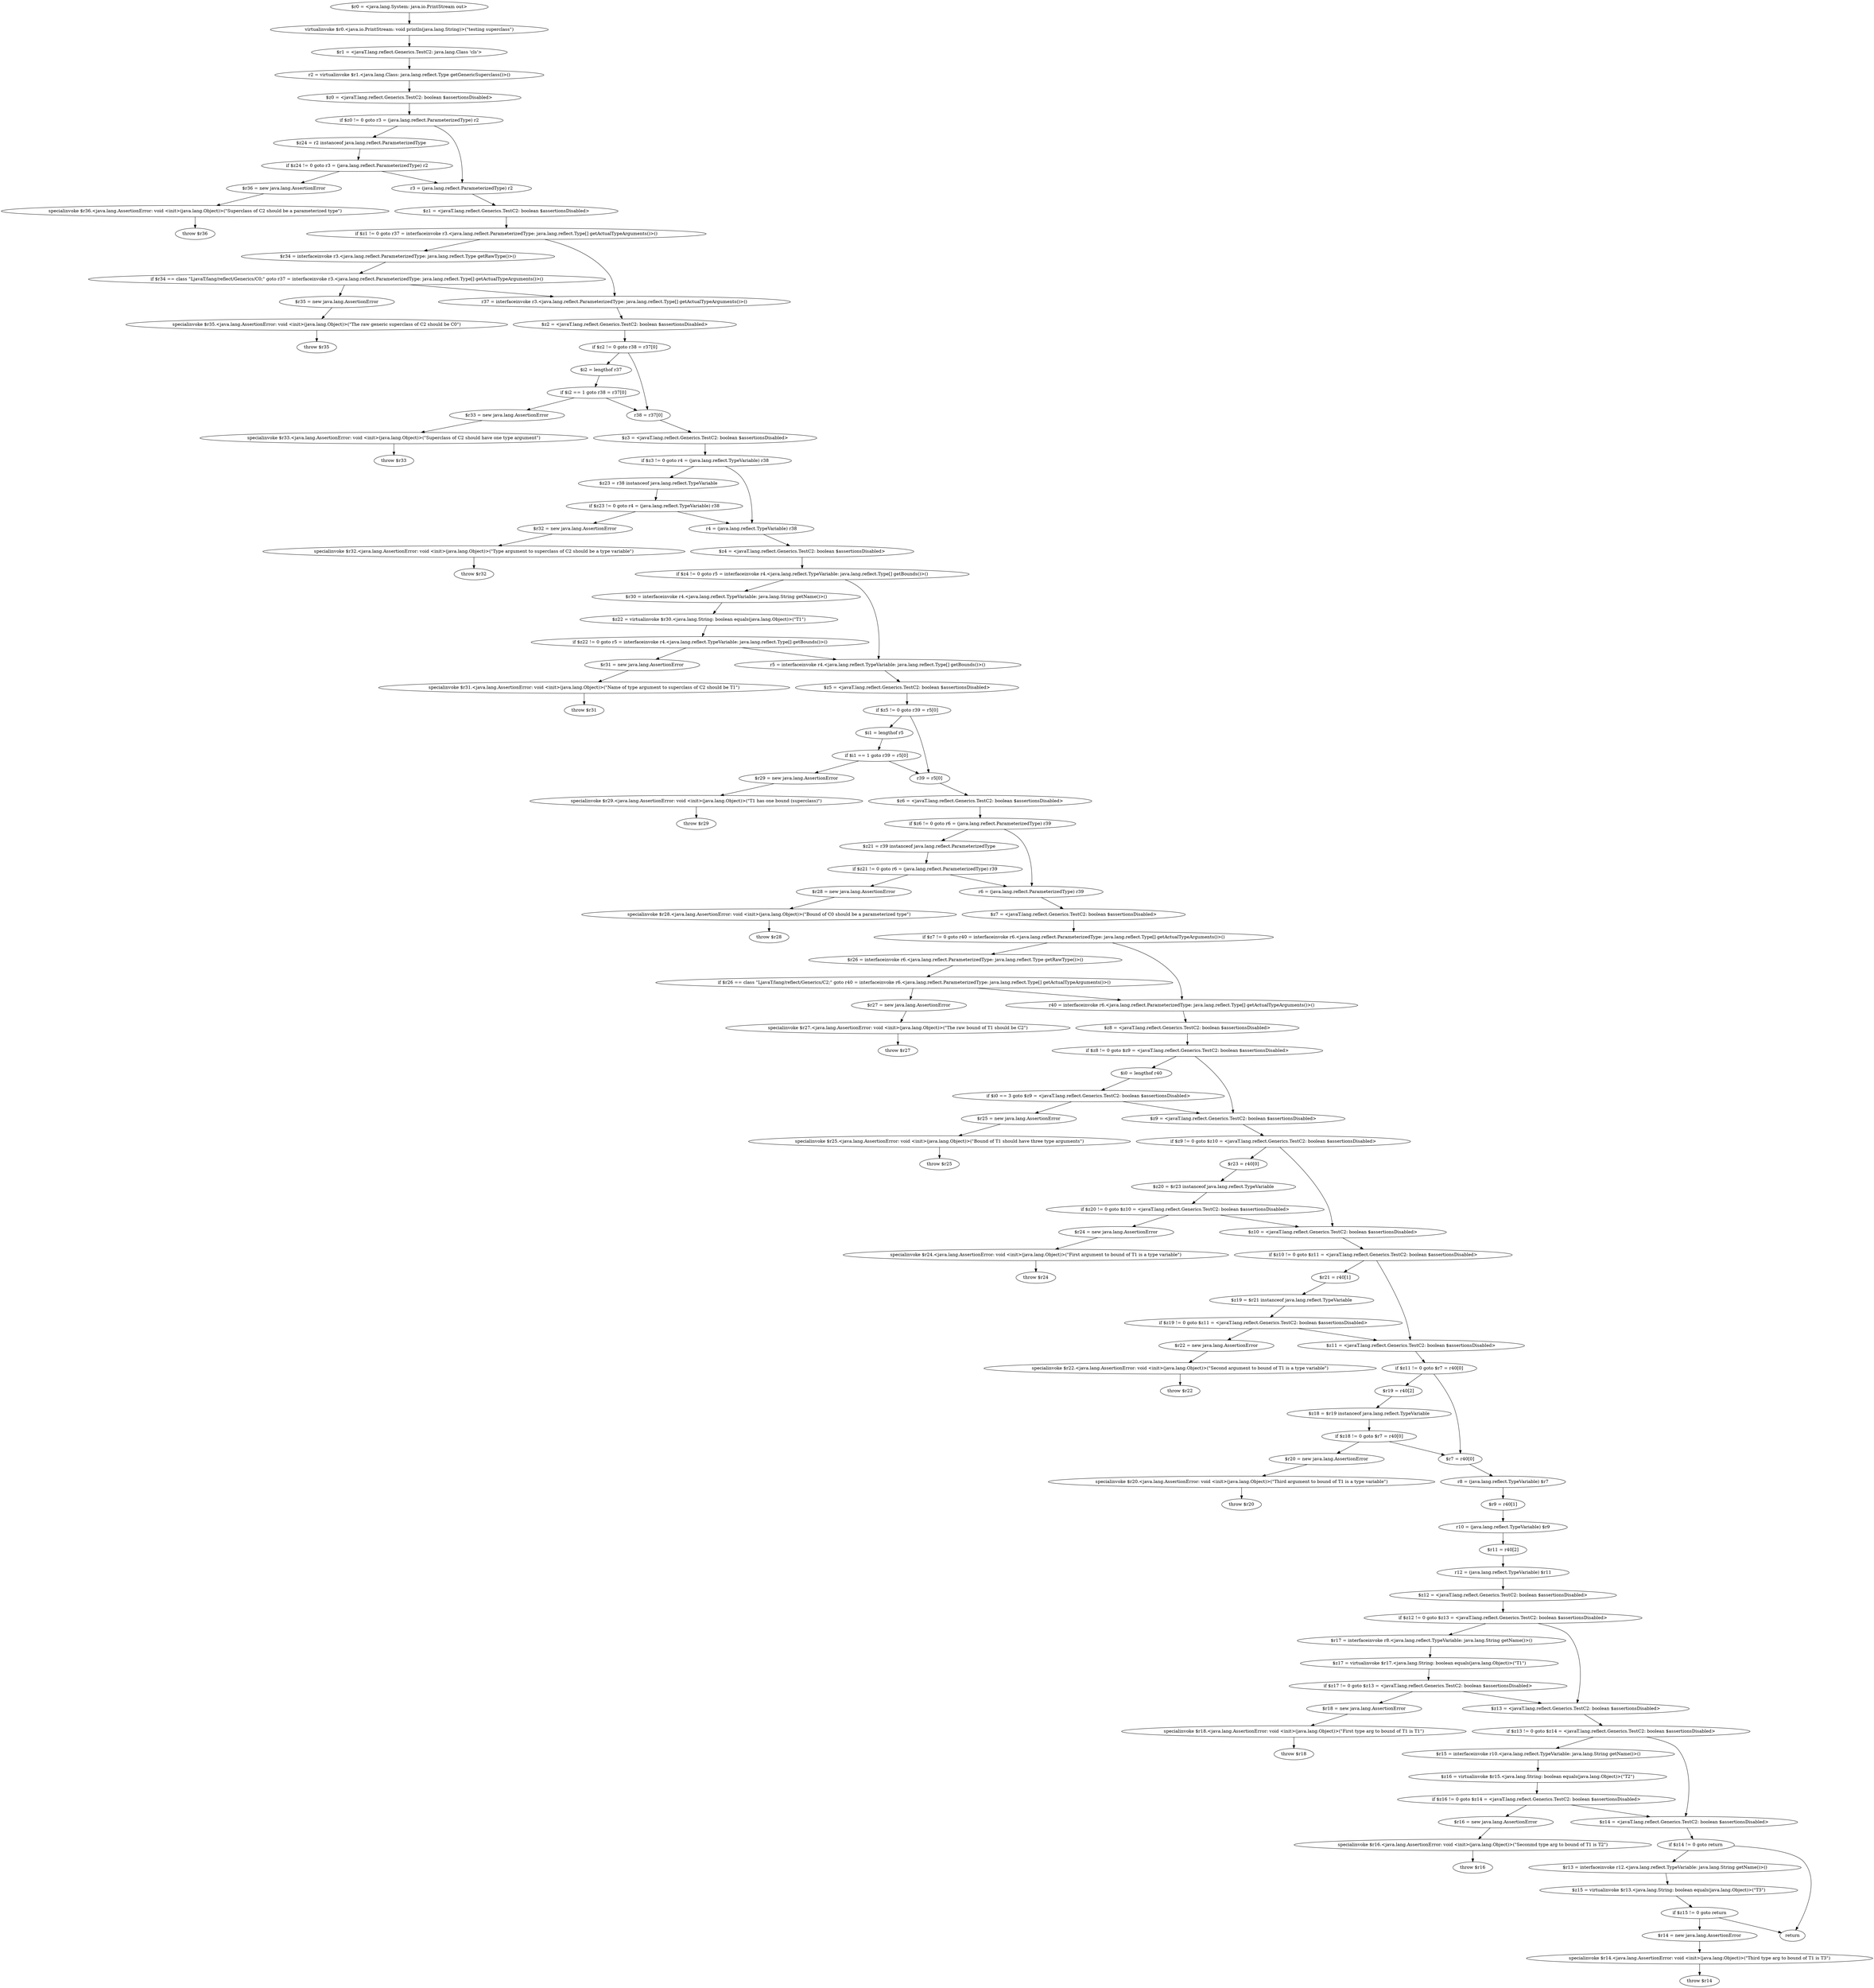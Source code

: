 digraph "unitGraph" {
    "$r0 = <java.lang.System: java.io.PrintStream out>"
    "virtualinvoke $r0.<java.io.PrintStream: void println(java.lang.String)>(\"testing superclass\")"
    "$r1 = <javaT.lang.reflect.Generics.TestC2: java.lang.Class 'cls'>"
    "r2 = virtualinvoke $r1.<java.lang.Class: java.lang.reflect.Type getGenericSuperclass()>()"
    "$z0 = <javaT.lang.reflect.Generics.TestC2: boolean $assertionsDisabled>"
    "if $z0 != 0 goto r3 = (java.lang.reflect.ParameterizedType) r2"
    "$z24 = r2 instanceof java.lang.reflect.ParameterizedType"
    "if $z24 != 0 goto r3 = (java.lang.reflect.ParameterizedType) r2"
    "$r36 = new java.lang.AssertionError"
    "specialinvoke $r36.<java.lang.AssertionError: void <init>(java.lang.Object)>(\"Superclass of C2 should be a parameterized type\")"
    "throw $r36"
    "r3 = (java.lang.reflect.ParameterizedType) r2"
    "$z1 = <javaT.lang.reflect.Generics.TestC2: boolean $assertionsDisabled>"
    "if $z1 != 0 goto r37 = interfaceinvoke r3.<java.lang.reflect.ParameterizedType: java.lang.reflect.Type[] getActualTypeArguments()>()"
    "$r34 = interfaceinvoke r3.<java.lang.reflect.ParameterizedType: java.lang.reflect.Type getRawType()>()"
    "if $r34 == class \"LjavaT/lang/reflect/Generics/C0;\" goto r37 = interfaceinvoke r3.<java.lang.reflect.ParameterizedType: java.lang.reflect.Type[] getActualTypeArguments()>()"
    "$r35 = new java.lang.AssertionError"
    "specialinvoke $r35.<java.lang.AssertionError: void <init>(java.lang.Object)>(\"The raw generic superclass of C2 should be C0\")"
    "throw $r35"
    "r37 = interfaceinvoke r3.<java.lang.reflect.ParameterizedType: java.lang.reflect.Type[] getActualTypeArguments()>()"
    "$z2 = <javaT.lang.reflect.Generics.TestC2: boolean $assertionsDisabled>"
    "if $z2 != 0 goto r38 = r37[0]"
    "$i2 = lengthof r37"
    "if $i2 == 1 goto r38 = r37[0]"
    "$r33 = new java.lang.AssertionError"
    "specialinvoke $r33.<java.lang.AssertionError: void <init>(java.lang.Object)>(\"Superclass of C2 should have one type argument\")"
    "throw $r33"
    "r38 = r37[0]"
    "$z3 = <javaT.lang.reflect.Generics.TestC2: boolean $assertionsDisabled>"
    "if $z3 != 0 goto r4 = (java.lang.reflect.TypeVariable) r38"
    "$z23 = r38 instanceof java.lang.reflect.TypeVariable"
    "if $z23 != 0 goto r4 = (java.lang.reflect.TypeVariable) r38"
    "$r32 = new java.lang.AssertionError"
    "specialinvoke $r32.<java.lang.AssertionError: void <init>(java.lang.Object)>(\"Type argument to superclass of C2 should be a type variable\")"
    "throw $r32"
    "r4 = (java.lang.reflect.TypeVariable) r38"
    "$z4 = <javaT.lang.reflect.Generics.TestC2: boolean $assertionsDisabled>"
    "if $z4 != 0 goto r5 = interfaceinvoke r4.<java.lang.reflect.TypeVariable: java.lang.reflect.Type[] getBounds()>()"
    "$r30 = interfaceinvoke r4.<java.lang.reflect.TypeVariable: java.lang.String getName()>()"
    "$z22 = virtualinvoke $r30.<java.lang.String: boolean equals(java.lang.Object)>(\"T1\")"
    "if $z22 != 0 goto r5 = interfaceinvoke r4.<java.lang.reflect.TypeVariable: java.lang.reflect.Type[] getBounds()>()"
    "$r31 = new java.lang.AssertionError"
    "specialinvoke $r31.<java.lang.AssertionError: void <init>(java.lang.Object)>(\"Name of type argument to superclass of C2 should be T1\")"
    "throw $r31"
    "r5 = interfaceinvoke r4.<java.lang.reflect.TypeVariable: java.lang.reflect.Type[] getBounds()>()"
    "$z5 = <javaT.lang.reflect.Generics.TestC2: boolean $assertionsDisabled>"
    "if $z5 != 0 goto r39 = r5[0]"
    "$i1 = lengthof r5"
    "if $i1 == 1 goto r39 = r5[0]"
    "$r29 = new java.lang.AssertionError"
    "specialinvoke $r29.<java.lang.AssertionError: void <init>(java.lang.Object)>(\"T1 has one bound (superclass)\")"
    "throw $r29"
    "r39 = r5[0]"
    "$z6 = <javaT.lang.reflect.Generics.TestC2: boolean $assertionsDisabled>"
    "if $z6 != 0 goto r6 = (java.lang.reflect.ParameterizedType) r39"
    "$z21 = r39 instanceof java.lang.reflect.ParameterizedType"
    "if $z21 != 0 goto r6 = (java.lang.reflect.ParameterizedType) r39"
    "$r28 = new java.lang.AssertionError"
    "specialinvoke $r28.<java.lang.AssertionError: void <init>(java.lang.Object)>(\"Bound of C0 should be a parameterized type\")"
    "throw $r28"
    "r6 = (java.lang.reflect.ParameterizedType) r39"
    "$z7 = <javaT.lang.reflect.Generics.TestC2: boolean $assertionsDisabled>"
    "if $z7 != 0 goto r40 = interfaceinvoke r6.<java.lang.reflect.ParameterizedType: java.lang.reflect.Type[] getActualTypeArguments()>()"
    "$r26 = interfaceinvoke r6.<java.lang.reflect.ParameterizedType: java.lang.reflect.Type getRawType()>()"
    "if $r26 == class \"LjavaT/lang/reflect/Generics/C2;\" goto r40 = interfaceinvoke r6.<java.lang.reflect.ParameterizedType: java.lang.reflect.Type[] getActualTypeArguments()>()"
    "$r27 = new java.lang.AssertionError"
    "specialinvoke $r27.<java.lang.AssertionError: void <init>(java.lang.Object)>(\"The raw bound of T1 should be C2\")"
    "throw $r27"
    "r40 = interfaceinvoke r6.<java.lang.reflect.ParameterizedType: java.lang.reflect.Type[] getActualTypeArguments()>()"
    "$z8 = <javaT.lang.reflect.Generics.TestC2: boolean $assertionsDisabled>"
    "if $z8 != 0 goto $z9 = <javaT.lang.reflect.Generics.TestC2: boolean $assertionsDisabled>"
    "$i0 = lengthof r40"
    "if $i0 == 3 goto $z9 = <javaT.lang.reflect.Generics.TestC2: boolean $assertionsDisabled>"
    "$r25 = new java.lang.AssertionError"
    "specialinvoke $r25.<java.lang.AssertionError: void <init>(java.lang.Object)>(\"Bound of T1 should have three type arguments\")"
    "throw $r25"
    "$z9 = <javaT.lang.reflect.Generics.TestC2: boolean $assertionsDisabled>"
    "if $z9 != 0 goto $z10 = <javaT.lang.reflect.Generics.TestC2: boolean $assertionsDisabled>"
    "$r23 = r40[0]"
    "$z20 = $r23 instanceof java.lang.reflect.TypeVariable"
    "if $z20 != 0 goto $z10 = <javaT.lang.reflect.Generics.TestC2: boolean $assertionsDisabled>"
    "$r24 = new java.lang.AssertionError"
    "specialinvoke $r24.<java.lang.AssertionError: void <init>(java.lang.Object)>(\"First argument to bound of T1 is a type variable\")"
    "throw $r24"
    "$z10 = <javaT.lang.reflect.Generics.TestC2: boolean $assertionsDisabled>"
    "if $z10 != 0 goto $z11 = <javaT.lang.reflect.Generics.TestC2: boolean $assertionsDisabled>"
    "$r21 = r40[1]"
    "$z19 = $r21 instanceof java.lang.reflect.TypeVariable"
    "if $z19 != 0 goto $z11 = <javaT.lang.reflect.Generics.TestC2: boolean $assertionsDisabled>"
    "$r22 = new java.lang.AssertionError"
    "specialinvoke $r22.<java.lang.AssertionError: void <init>(java.lang.Object)>(\"Second argument to bound of T1 is a type variable\")"
    "throw $r22"
    "$z11 = <javaT.lang.reflect.Generics.TestC2: boolean $assertionsDisabled>"
    "if $z11 != 0 goto $r7 = r40[0]"
    "$r19 = r40[2]"
    "$z18 = $r19 instanceof java.lang.reflect.TypeVariable"
    "if $z18 != 0 goto $r7 = r40[0]"
    "$r20 = new java.lang.AssertionError"
    "specialinvoke $r20.<java.lang.AssertionError: void <init>(java.lang.Object)>(\"Third argument to bound of T1 is a type variable\")"
    "throw $r20"
    "$r7 = r40[0]"
    "r8 = (java.lang.reflect.TypeVariable) $r7"
    "$r9 = r40[1]"
    "r10 = (java.lang.reflect.TypeVariable) $r9"
    "$r11 = r40[2]"
    "r12 = (java.lang.reflect.TypeVariable) $r11"
    "$z12 = <javaT.lang.reflect.Generics.TestC2: boolean $assertionsDisabled>"
    "if $z12 != 0 goto $z13 = <javaT.lang.reflect.Generics.TestC2: boolean $assertionsDisabled>"
    "$r17 = interfaceinvoke r8.<java.lang.reflect.TypeVariable: java.lang.String getName()>()"
    "$z17 = virtualinvoke $r17.<java.lang.String: boolean equals(java.lang.Object)>(\"T1\")"
    "if $z17 != 0 goto $z13 = <javaT.lang.reflect.Generics.TestC2: boolean $assertionsDisabled>"
    "$r18 = new java.lang.AssertionError"
    "specialinvoke $r18.<java.lang.AssertionError: void <init>(java.lang.Object)>(\"First type arg to bound of T1 is T1\")"
    "throw $r18"
    "$z13 = <javaT.lang.reflect.Generics.TestC2: boolean $assertionsDisabled>"
    "if $z13 != 0 goto $z14 = <javaT.lang.reflect.Generics.TestC2: boolean $assertionsDisabled>"
    "$r15 = interfaceinvoke r10.<java.lang.reflect.TypeVariable: java.lang.String getName()>()"
    "$z16 = virtualinvoke $r15.<java.lang.String: boolean equals(java.lang.Object)>(\"T2\")"
    "if $z16 != 0 goto $z14 = <javaT.lang.reflect.Generics.TestC2: boolean $assertionsDisabled>"
    "$r16 = new java.lang.AssertionError"
    "specialinvoke $r16.<java.lang.AssertionError: void <init>(java.lang.Object)>(\"Seconmd type arg to bound of T1 is T2\")"
    "throw $r16"
    "$z14 = <javaT.lang.reflect.Generics.TestC2: boolean $assertionsDisabled>"
    "if $z14 != 0 goto return"
    "$r13 = interfaceinvoke r12.<java.lang.reflect.TypeVariable: java.lang.String getName()>()"
    "$z15 = virtualinvoke $r13.<java.lang.String: boolean equals(java.lang.Object)>(\"T3\")"
    "if $z15 != 0 goto return"
    "$r14 = new java.lang.AssertionError"
    "specialinvoke $r14.<java.lang.AssertionError: void <init>(java.lang.Object)>(\"Third type arg to bound of T1 is T3\")"
    "throw $r14"
    "return"
    "$r0 = <java.lang.System: java.io.PrintStream out>"->"virtualinvoke $r0.<java.io.PrintStream: void println(java.lang.String)>(\"testing superclass\")";
    "virtualinvoke $r0.<java.io.PrintStream: void println(java.lang.String)>(\"testing superclass\")"->"$r1 = <javaT.lang.reflect.Generics.TestC2: java.lang.Class 'cls'>";
    "$r1 = <javaT.lang.reflect.Generics.TestC2: java.lang.Class 'cls'>"->"r2 = virtualinvoke $r1.<java.lang.Class: java.lang.reflect.Type getGenericSuperclass()>()";
    "r2 = virtualinvoke $r1.<java.lang.Class: java.lang.reflect.Type getGenericSuperclass()>()"->"$z0 = <javaT.lang.reflect.Generics.TestC2: boolean $assertionsDisabled>";
    "$z0 = <javaT.lang.reflect.Generics.TestC2: boolean $assertionsDisabled>"->"if $z0 != 0 goto r3 = (java.lang.reflect.ParameterizedType) r2";
    "if $z0 != 0 goto r3 = (java.lang.reflect.ParameterizedType) r2"->"$z24 = r2 instanceof java.lang.reflect.ParameterizedType";
    "if $z0 != 0 goto r3 = (java.lang.reflect.ParameterizedType) r2"->"r3 = (java.lang.reflect.ParameterizedType) r2";
    "$z24 = r2 instanceof java.lang.reflect.ParameterizedType"->"if $z24 != 0 goto r3 = (java.lang.reflect.ParameterizedType) r2";
    "if $z24 != 0 goto r3 = (java.lang.reflect.ParameterizedType) r2"->"$r36 = new java.lang.AssertionError";
    "if $z24 != 0 goto r3 = (java.lang.reflect.ParameterizedType) r2"->"r3 = (java.lang.reflect.ParameterizedType) r2";
    "$r36 = new java.lang.AssertionError"->"specialinvoke $r36.<java.lang.AssertionError: void <init>(java.lang.Object)>(\"Superclass of C2 should be a parameterized type\")";
    "specialinvoke $r36.<java.lang.AssertionError: void <init>(java.lang.Object)>(\"Superclass of C2 should be a parameterized type\")"->"throw $r36";
    "r3 = (java.lang.reflect.ParameterizedType) r2"->"$z1 = <javaT.lang.reflect.Generics.TestC2: boolean $assertionsDisabled>";
    "$z1 = <javaT.lang.reflect.Generics.TestC2: boolean $assertionsDisabled>"->"if $z1 != 0 goto r37 = interfaceinvoke r3.<java.lang.reflect.ParameterizedType: java.lang.reflect.Type[] getActualTypeArguments()>()";
    "if $z1 != 0 goto r37 = interfaceinvoke r3.<java.lang.reflect.ParameterizedType: java.lang.reflect.Type[] getActualTypeArguments()>()"->"$r34 = interfaceinvoke r3.<java.lang.reflect.ParameterizedType: java.lang.reflect.Type getRawType()>()";
    "if $z1 != 0 goto r37 = interfaceinvoke r3.<java.lang.reflect.ParameterizedType: java.lang.reflect.Type[] getActualTypeArguments()>()"->"r37 = interfaceinvoke r3.<java.lang.reflect.ParameterizedType: java.lang.reflect.Type[] getActualTypeArguments()>()";
    "$r34 = interfaceinvoke r3.<java.lang.reflect.ParameterizedType: java.lang.reflect.Type getRawType()>()"->"if $r34 == class \"LjavaT/lang/reflect/Generics/C0;\" goto r37 = interfaceinvoke r3.<java.lang.reflect.ParameterizedType: java.lang.reflect.Type[] getActualTypeArguments()>()";
    "if $r34 == class \"LjavaT/lang/reflect/Generics/C0;\" goto r37 = interfaceinvoke r3.<java.lang.reflect.ParameterizedType: java.lang.reflect.Type[] getActualTypeArguments()>()"->"$r35 = new java.lang.AssertionError";
    "if $r34 == class \"LjavaT/lang/reflect/Generics/C0;\" goto r37 = interfaceinvoke r3.<java.lang.reflect.ParameterizedType: java.lang.reflect.Type[] getActualTypeArguments()>()"->"r37 = interfaceinvoke r3.<java.lang.reflect.ParameterizedType: java.lang.reflect.Type[] getActualTypeArguments()>()";
    "$r35 = new java.lang.AssertionError"->"specialinvoke $r35.<java.lang.AssertionError: void <init>(java.lang.Object)>(\"The raw generic superclass of C2 should be C0\")";
    "specialinvoke $r35.<java.lang.AssertionError: void <init>(java.lang.Object)>(\"The raw generic superclass of C2 should be C0\")"->"throw $r35";
    "r37 = interfaceinvoke r3.<java.lang.reflect.ParameterizedType: java.lang.reflect.Type[] getActualTypeArguments()>()"->"$z2 = <javaT.lang.reflect.Generics.TestC2: boolean $assertionsDisabled>";
    "$z2 = <javaT.lang.reflect.Generics.TestC2: boolean $assertionsDisabled>"->"if $z2 != 0 goto r38 = r37[0]";
    "if $z2 != 0 goto r38 = r37[0]"->"$i2 = lengthof r37";
    "if $z2 != 0 goto r38 = r37[0]"->"r38 = r37[0]";
    "$i2 = lengthof r37"->"if $i2 == 1 goto r38 = r37[0]";
    "if $i2 == 1 goto r38 = r37[0]"->"$r33 = new java.lang.AssertionError";
    "if $i2 == 1 goto r38 = r37[0]"->"r38 = r37[0]";
    "$r33 = new java.lang.AssertionError"->"specialinvoke $r33.<java.lang.AssertionError: void <init>(java.lang.Object)>(\"Superclass of C2 should have one type argument\")";
    "specialinvoke $r33.<java.lang.AssertionError: void <init>(java.lang.Object)>(\"Superclass of C2 should have one type argument\")"->"throw $r33";
    "r38 = r37[0]"->"$z3 = <javaT.lang.reflect.Generics.TestC2: boolean $assertionsDisabled>";
    "$z3 = <javaT.lang.reflect.Generics.TestC2: boolean $assertionsDisabled>"->"if $z3 != 0 goto r4 = (java.lang.reflect.TypeVariable) r38";
    "if $z3 != 0 goto r4 = (java.lang.reflect.TypeVariable) r38"->"$z23 = r38 instanceof java.lang.reflect.TypeVariable";
    "if $z3 != 0 goto r4 = (java.lang.reflect.TypeVariable) r38"->"r4 = (java.lang.reflect.TypeVariable) r38";
    "$z23 = r38 instanceof java.lang.reflect.TypeVariable"->"if $z23 != 0 goto r4 = (java.lang.reflect.TypeVariable) r38";
    "if $z23 != 0 goto r4 = (java.lang.reflect.TypeVariable) r38"->"$r32 = new java.lang.AssertionError";
    "if $z23 != 0 goto r4 = (java.lang.reflect.TypeVariable) r38"->"r4 = (java.lang.reflect.TypeVariable) r38";
    "$r32 = new java.lang.AssertionError"->"specialinvoke $r32.<java.lang.AssertionError: void <init>(java.lang.Object)>(\"Type argument to superclass of C2 should be a type variable\")";
    "specialinvoke $r32.<java.lang.AssertionError: void <init>(java.lang.Object)>(\"Type argument to superclass of C2 should be a type variable\")"->"throw $r32";
    "r4 = (java.lang.reflect.TypeVariable) r38"->"$z4 = <javaT.lang.reflect.Generics.TestC2: boolean $assertionsDisabled>";
    "$z4 = <javaT.lang.reflect.Generics.TestC2: boolean $assertionsDisabled>"->"if $z4 != 0 goto r5 = interfaceinvoke r4.<java.lang.reflect.TypeVariable: java.lang.reflect.Type[] getBounds()>()";
    "if $z4 != 0 goto r5 = interfaceinvoke r4.<java.lang.reflect.TypeVariable: java.lang.reflect.Type[] getBounds()>()"->"$r30 = interfaceinvoke r4.<java.lang.reflect.TypeVariable: java.lang.String getName()>()";
    "if $z4 != 0 goto r5 = interfaceinvoke r4.<java.lang.reflect.TypeVariable: java.lang.reflect.Type[] getBounds()>()"->"r5 = interfaceinvoke r4.<java.lang.reflect.TypeVariable: java.lang.reflect.Type[] getBounds()>()";
    "$r30 = interfaceinvoke r4.<java.lang.reflect.TypeVariable: java.lang.String getName()>()"->"$z22 = virtualinvoke $r30.<java.lang.String: boolean equals(java.lang.Object)>(\"T1\")";
    "$z22 = virtualinvoke $r30.<java.lang.String: boolean equals(java.lang.Object)>(\"T1\")"->"if $z22 != 0 goto r5 = interfaceinvoke r4.<java.lang.reflect.TypeVariable: java.lang.reflect.Type[] getBounds()>()";
    "if $z22 != 0 goto r5 = interfaceinvoke r4.<java.lang.reflect.TypeVariable: java.lang.reflect.Type[] getBounds()>()"->"$r31 = new java.lang.AssertionError";
    "if $z22 != 0 goto r5 = interfaceinvoke r4.<java.lang.reflect.TypeVariable: java.lang.reflect.Type[] getBounds()>()"->"r5 = interfaceinvoke r4.<java.lang.reflect.TypeVariable: java.lang.reflect.Type[] getBounds()>()";
    "$r31 = new java.lang.AssertionError"->"specialinvoke $r31.<java.lang.AssertionError: void <init>(java.lang.Object)>(\"Name of type argument to superclass of C2 should be T1\")";
    "specialinvoke $r31.<java.lang.AssertionError: void <init>(java.lang.Object)>(\"Name of type argument to superclass of C2 should be T1\")"->"throw $r31";
    "r5 = interfaceinvoke r4.<java.lang.reflect.TypeVariable: java.lang.reflect.Type[] getBounds()>()"->"$z5 = <javaT.lang.reflect.Generics.TestC2: boolean $assertionsDisabled>";
    "$z5 = <javaT.lang.reflect.Generics.TestC2: boolean $assertionsDisabled>"->"if $z5 != 0 goto r39 = r5[0]";
    "if $z5 != 0 goto r39 = r5[0]"->"$i1 = lengthof r5";
    "if $z5 != 0 goto r39 = r5[0]"->"r39 = r5[0]";
    "$i1 = lengthof r5"->"if $i1 == 1 goto r39 = r5[0]";
    "if $i1 == 1 goto r39 = r5[0]"->"$r29 = new java.lang.AssertionError";
    "if $i1 == 1 goto r39 = r5[0]"->"r39 = r5[0]";
    "$r29 = new java.lang.AssertionError"->"specialinvoke $r29.<java.lang.AssertionError: void <init>(java.lang.Object)>(\"T1 has one bound (superclass)\")";
    "specialinvoke $r29.<java.lang.AssertionError: void <init>(java.lang.Object)>(\"T1 has one bound (superclass)\")"->"throw $r29";
    "r39 = r5[0]"->"$z6 = <javaT.lang.reflect.Generics.TestC2: boolean $assertionsDisabled>";
    "$z6 = <javaT.lang.reflect.Generics.TestC2: boolean $assertionsDisabled>"->"if $z6 != 0 goto r6 = (java.lang.reflect.ParameterizedType) r39";
    "if $z6 != 0 goto r6 = (java.lang.reflect.ParameterizedType) r39"->"$z21 = r39 instanceof java.lang.reflect.ParameterizedType";
    "if $z6 != 0 goto r6 = (java.lang.reflect.ParameterizedType) r39"->"r6 = (java.lang.reflect.ParameterizedType) r39";
    "$z21 = r39 instanceof java.lang.reflect.ParameterizedType"->"if $z21 != 0 goto r6 = (java.lang.reflect.ParameterizedType) r39";
    "if $z21 != 0 goto r6 = (java.lang.reflect.ParameterizedType) r39"->"$r28 = new java.lang.AssertionError";
    "if $z21 != 0 goto r6 = (java.lang.reflect.ParameterizedType) r39"->"r6 = (java.lang.reflect.ParameterizedType) r39";
    "$r28 = new java.lang.AssertionError"->"specialinvoke $r28.<java.lang.AssertionError: void <init>(java.lang.Object)>(\"Bound of C0 should be a parameterized type\")";
    "specialinvoke $r28.<java.lang.AssertionError: void <init>(java.lang.Object)>(\"Bound of C0 should be a parameterized type\")"->"throw $r28";
    "r6 = (java.lang.reflect.ParameterizedType) r39"->"$z7 = <javaT.lang.reflect.Generics.TestC2: boolean $assertionsDisabled>";
    "$z7 = <javaT.lang.reflect.Generics.TestC2: boolean $assertionsDisabled>"->"if $z7 != 0 goto r40 = interfaceinvoke r6.<java.lang.reflect.ParameterizedType: java.lang.reflect.Type[] getActualTypeArguments()>()";
    "if $z7 != 0 goto r40 = interfaceinvoke r6.<java.lang.reflect.ParameterizedType: java.lang.reflect.Type[] getActualTypeArguments()>()"->"$r26 = interfaceinvoke r6.<java.lang.reflect.ParameterizedType: java.lang.reflect.Type getRawType()>()";
    "if $z7 != 0 goto r40 = interfaceinvoke r6.<java.lang.reflect.ParameterizedType: java.lang.reflect.Type[] getActualTypeArguments()>()"->"r40 = interfaceinvoke r6.<java.lang.reflect.ParameterizedType: java.lang.reflect.Type[] getActualTypeArguments()>()";
    "$r26 = interfaceinvoke r6.<java.lang.reflect.ParameterizedType: java.lang.reflect.Type getRawType()>()"->"if $r26 == class \"LjavaT/lang/reflect/Generics/C2;\" goto r40 = interfaceinvoke r6.<java.lang.reflect.ParameterizedType: java.lang.reflect.Type[] getActualTypeArguments()>()";
    "if $r26 == class \"LjavaT/lang/reflect/Generics/C2;\" goto r40 = interfaceinvoke r6.<java.lang.reflect.ParameterizedType: java.lang.reflect.Type[] getActualTypeArguments()>()"->"$r27 = new java.lang.AssertionError";
    "if $r26 == class \"LjavaT/lang/reflect/Generics/C2;\" goto r40 = interfaceinvoke r6.<java.lang.reflect.ParameterizedType: java.lang.reflect.Type[] getActualTypeArguments()>()"->"r40 = interfaceinvoke r6.<java.lang.reflect.ParameterizedType: java.lang.reflect.Type[] getActualTypeArguments()>()";
    "$r27 = new java.lang.AssertionError"->"specialinvoke $r27.<java.lang.AssertionError: void <init>(java.lang.Object)>(\"The raw bound of T1 should be C2\")";
    "specialinvoke $r27.<java.lang.AssertionError: void <init>(java.lang.Object)>(\"The raw bound of T1 should be C2\")"->"throw $r27";
    "r40 = interfaceinvoke r6.<java.lang.reflect.ParameterizedType: java.lang.reflect.Type[] getActualTypeArguments()>()"->"$z8 = <javaT.lang.reflect.Generics.TestC2: boolean $assertionsDisabled>";
    "$z8 = <javaT.lang.reflect.Generics.TestC2: boolean $assertionsDisabled>"->"if $z8 != 0 goto $z9 = <javaT.lang.reflect.Generics.TestC2: boolean $assertionsDisabled>";
    "if $z8 != 0 goto $z9 = <javaT.lang.reflect.Generics.TestC2: boolean $assertionsDisabled>"->"$i0 = lengthof r40";
    "if $z8 != 0 goto $z9 = <javaT.lang.reflect.Generics.TestC2: boolean $assertionsDisabled>"->"$z9 = <javaT.lang.reflect.Generics.TestC2: boolean $assertionsDisabled>";
    "$i0 = lengthof r40"->"if $i0 == 3 goto $z9 = <javaT.lang.reflect.Generics.TestC2: boolean $assertionsDisabled>";
    "if $i0 == 3 goto $z9 = <javaT.lang.reflect.Generics.TestC2: boolean $assertionsDisabled>"->"$r25 = new java.lang.AssertionError";
    "if $i0 == 3 goto $z9 = <javaT.lang.reflect.Generics.TestC2: boolean $assertionsDisabled>"->"$z9 = <javaT.lang.reflect.Generics.TestC2: boolean $assertionsDisabled>";
    "$r25 = new java.lang.AssertionError"->"specialinvoke $r25.<java.lang.AssertionError: void <init>(java.lang.Object)>(\"Bound of T1 should have three type arguments\")";
    "specialinvoke $r25.<java.lang.AssertionError: void <init>(java.lang.Object)>(\"Bound of T1 should have three type arguments\")"->"throw $r25";
    "$z9 = <javaT.lang.reflect.Generics.TestC2: boolean $assertionsDisabled>"->"if $z9 != 0 goto $z10 = <javaT.lang.reflect.Generics.TestC2: boolean $assertionsDisabled>";
    "if $z9 != 0 goto $z10 = <javaT.lang.reflect.Generics.TestC2: boolean $assertionsDisabled>"->"$r23 = r40[0]";
    "if $z9 != 0 goto $z10 = <javaT.lang.reflect.Generics.TestC2: boolean $assertionsDisabled>"->"$z10 = <javaT.lang.reflect.Generics.TestC2: boolean $assertionsDisabled>";
    "$r23 = r40[0]"->"$z20 = $r23 instanceof java.lang.reflect.TypeVariable";
    "$z20 = $r23 instanceof java.lang.reflect.TypeVariable"->"if $z20 != 0 goto $z10 = <javaT.lang.reflect.Generics.TestC2: boolean $assertionsDisabled>";
    "if $z20 != 0 goto $z10 = <javaT.lang.reflect.Generics.TestC2: boolean $assertionsDisabled>"->"$r24 = new java.lang.AssertionError";
    "if $z20 != 0 goto $z10 = <javaT.lang.reflect.Generics.TestC2: boolean $assertionsDisabled>"->"$z10 = <javaT.lang.reflect.Generics.TestC2: boolean $assertionsDisabled>";
    "$r24 = new java.lang.AssertionError"->"specialinvoke $r24.<java.lang.AssertionError: void <init>(java.lang.Object)>(\"First argument to bound of T1 is a type variable\")";
    "specialinvoke $r24.<java.lang.AssertionError: void <init>(java.lang.Object)>(\"First argument to bound of T1 is a type variable\")"->"throw $r24";
    "$z10 = <javaT.lang.reflect.Generics.TestC2: boolean $assertionsDisabled>"->"if $z10 != 0 goto $z11 = <javaT.lang.reflect.Generics.TestC2: boolean $assertionsDisabled>";
    "if $z10 != 0 goto $z11 = <javaT.lang.reflect.Generics.TestC2: boolean $assertionsDisabled>"->"$r21 = r40[1]";
    "if $z10 != 0 goto $z11 = <javaT.lang.reflect.Generics.TestC2: boolean $assertionsDisabled>"->"$z11 = <javaT.lang.reflect.Generics.TestC2: boolean $assertionsDisabled>";
    "$r21 = r40[1]"->"$z19 = $r21 instanceof java.lang.reflect.TypeVariable";
    "$z19 = $r21 instanceof java.lang.reflect.TypeVariable"->"if $z19 != 0 goto $z11 = <javaT.lang.reflect.Generics.TestC2: boolean $assertionsDisabled>";
    "if $z19 != 0 goto $z11 = <javaT.lang.reflect.Generics.TestC2: boolean $assertionsDisabled>"->"$r22 = new java.lang.AssertionError";
    "if $z19 != 0 goto $z11 = <javaT.lang.reflect.Generics.TestC2: boolean $assertionsDisabled>"->"$z11 = <javaT.lang.reflect.Generics.TestC2: boolean $assertionsDisabled>";
    "$r22 = new java.lang.AssertionError"->"specialinvoke $r22.<java.lang.AssertionError: void <init>(java.lang.Object)>(\"Second argument to bound of T1 is a type variable\")";
    "specialinvoke $r22.<java.lang.AssertionError: void <init>(java.lang.Object)>(\"Second argument to bound of T1 is a type variable\")"->"throw $r22";
    "$z11 = <javaT.lang.reflect.Generics.TestC2: boolean $assertionsDisabled>"->"if $z11 != 0 goto $r7 = r40[0]";
    "if $z11 != 0 goto $r7 = r40[0]"->"$r19 = r40[2]";
    "if $z11 != 0 goto $r7 = r40[0]"->"$r7 = r40[0]";
    "$r19 = r40[2]"->"$z18 = $r19 instanceof java.lang.reflect.TypeVariable";
    "$z18 = $r19 instanceof java.lang.reflect.TypeVariable"->"if $z18 != 0 goto $r7 = r40[0]";
    "if $z18 != 0 goto $r7 = r40[0]"->"$r20 = new java.lang.AssertionError";
    "if $z18 != 0 goto $r7 = r40[0]"->"$r7 = r40[0]";
    "$r20 = new java.lang.AssertionError"->"specialinvoke $r20.<java.lang.AssertionError: void <init>(java.lang.Object)>(\"Third argument to bound of T1 is a type variable\")";
    "specialinvoke $r20.<java.lang.AssertionError: void <init>(java.lang.Object)>(\"Third argument to bound of T1 is a type variable\")"->"throw $r20";
    "$r7 = r40[0]"->"r8 = (java.lang.reflect.TypeVariable) $r7";
    "r8 = (java.lang.reflect.TypeVariable) $r7"->"$r9 = r40[1]";
    "$r9 = r40[1]"->"r10 = (java.lang.reflect.TypeVariable) $r9";
    "r10 = (java.lang.reflect.TypeVariable) $r9"->"$r11 = r40[2]";
    "$r11 = r40[2]"->"r12 = (java.lang.reflect.TypeVariable) $r11";
    "r12 = (java.lang.reflect.TypeVariable) $r11"->"$z12 = <javaT.lang.reflect.Generics.TestC2: boolean $assertionsDisabled>";
    "$z12 = <javaT.lang.reflect.Generics.TestC2: boolean $assertionsDisabled>"->"if $z12 != 0 goto $z13 = <javaT.lang.reflect.Generics.TestC2: boolean $assertionsDisabled>";
    "if $z12 != 0 goto $z13 = <javaT.lang.reflect.Generics.TestC2: boolean $assertionsDisabled>"->"$r17 = interfaceinvoke r8.<java.lang.reflect.TypeVariable: java.lang.String getName()>()";
    "if $z12 != 0 goto $z13 = <javaT.lang.reflect.Generics.TestC2: boolean $assertionsDisabled>"->"$z13 = <javaT.lang.reflect.Generics.TestC2: boolean $assertionsDisabled>";
    "$r17 = interfaceinvoke r8.<java.lang.reflect.TypeVariable: java.lang.String getName()>()"->"$z17 = virtualinvoke $r17.<java.lang.String: boolean equals(java.lang.Object)>(\"T1\")";
    "$z17 = virtualinvoke $r17.<java.lang.String: boolean equals(java.lang.Object)>(\"T1\")"->"if $z17 != 0 goto $z13 = <javaT.lang.reflect.Generics.TestC2: boolean $assertionsDisabled>";
    "if $z17 != 0 goto $z13 = <javaT.lang.reflect.Generics.TestC2: boolean $assertionsDisabled>"->"$r18 = new java.lang.AssertionError";
    "if $z17 != 0 goto $z13 = <javaT.lang.reflect.Generics.TestC2: boolean $assertionsDisabled>"->"$z13 = <javaT.lang.reflect.Generics.TestC2: boolean $assertionsDisabled>";
    "$r18 = new java.lang.AssertionError"->"specialinvoke $r18.<java.lang.AssertionError: void <init>(java.lang.Object)>(\"First type arg to bound of T1 is T1\")";
    "specialinvoke $r18.<java.lang.AssertionError: void <init>(java.lang.Object)>(\"First type arg to bound of T1 is T1\")"->"throw $r18";
    "$z13 = <javaT.lang.reflect.Generics.TestC2: boolean $assertionsDisabled>"->"if $z13 != 0 goto $z14 = <javaT.lang.reflect.Generics.TestC2: boolean $assertionsDisabled>";
    "if $z13 != 0 goto $z14 = <javaT.lang.reflect.Generics.TestC2: boolean $assertionsDisabled>"->"$r15 = interfaceinvoke r10.<java.lang.reflect.TypeVariable: java.lang.String getName()>()";
    "if $z13 != 0 goto $z14 = <javaT.lang.reflect.Generics.TestC2: boolean $assertionsDisabled>"->"$z14 = <javaT.lang.reflect.Generics.TestC2: boolean $assertionsDisabled>";
    "$r15 = interfaceinvoke r10.<java.lang.reflect.TypeVariable: java.lang.String getName()>()"->"$z16 = virtualinvoke $r15.<java.lang.String: boolean equals(java.lang.Object)>(\"T2\")";
    "$z16 = virtualinvoke $r15.<java.lang.String: boolean equals(java.lang.Object)>(\"T2\")"->"if $z16 != 0 goto $z14 = <javaT.lang.reflect.Generics.TestC2: boolean $assertionsDisabled>";
    "if $z16 != 0 goto $z14 = <javaT.lang.reflect.Generics.TestC2: boolean $assertionsDisabled>"->"$r16 = new java.lang.AssertionError";
    "if $z16 != 0 goto $z14 = <javaT.lang.reflect.Generics.TestC2: boolean $assertionsDisabled>"->"$z14 = <javaT.lang.reflect.Generics.TestC2: boolean $assertionsDisabled>";
    "$r16 = new java.lang.AssertionError"->"specialinvoke $r16.<java.lang.AssertionError: void <init>(java.lang.Object)>(\"Seconmd type arg to bound of T1 is T2\")";
    "specialinvoke $r16.<java.lang.AssertionError: void <init>(java.lang.Object)>(\"Seconmd type arg to bound of T1 is T2\")"->"throw $r16";
    "$z14 = <javaT.lang.reflect.Generics.TestC2: boolean $assertionsDisabled>"->"if $z14 != 0 goto return";
    "if $z14 != 0 goto return"->"$r13 = interfaceinvoke r12.<java.lang.reflect.TypeVariable: java.lang.String getName()>()";
    "if $z14 != 0 goto return"->"return";
    "$r13 = interfaceinvoke r12.<java.lang.reflect.TypeVariable: java.lang.String getName()>()"->"$z15 = virtualinvoke $r13.<java.lang.String: boolean equals(java.lang.Object)>(\"T3\")";
    "$z15 = virtualinvoke $r13.<java.lang.String: boolean equals(java.lang.Object)>(\"T3\")"->"if $z15 != 0 goto return";
    "if $z15 != 0 goto return"->"$r14 = new java.lang.AssertionError";
    "if $z15 != 0 goto return"->"return";
    "$r14 = new java.lang.AssertionError"->"specialinvoke $r14.<java.lang.AssertionError: void <init>(java.lang.Object)>(\"Third type arg to bound of T1 is T3\")";
    "specialinvoke $r14.<java.lang.AssertionError: void <init>(java.lang.Object)>(\"Third type arg to bound of T1 is T3\")"->"throw $r14";
}
